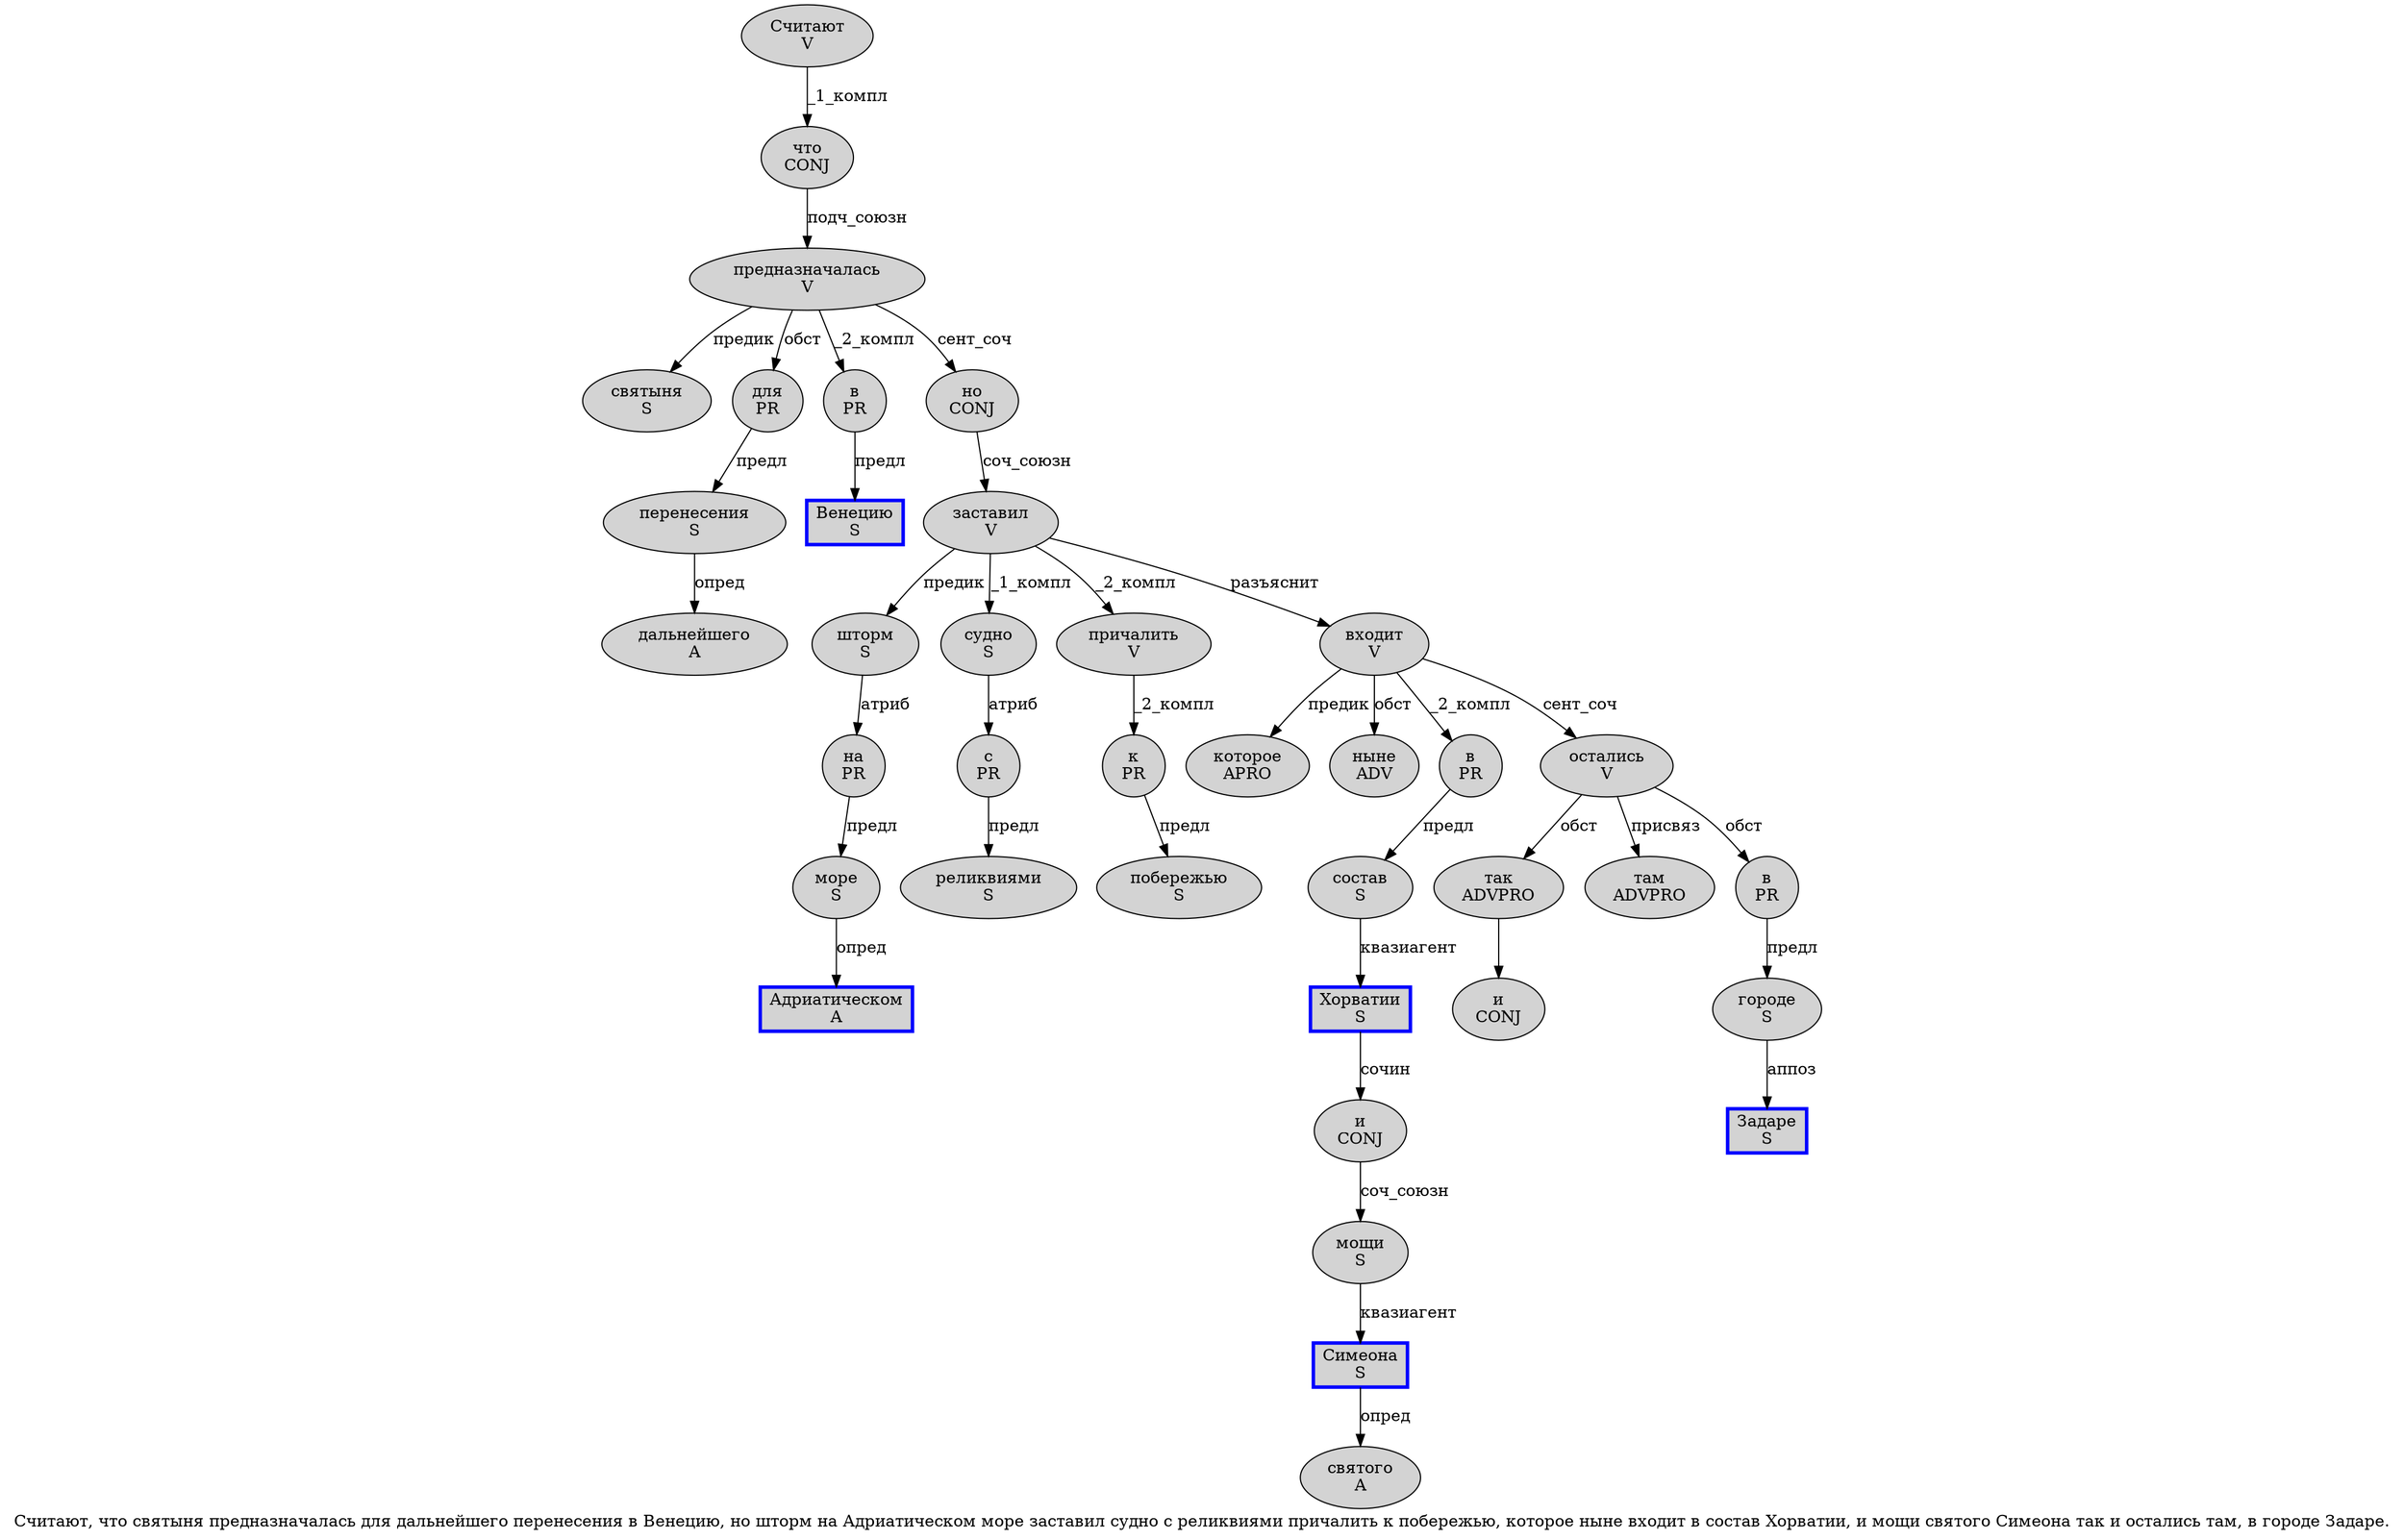 digraph SENTENCE_576 {
	graph [label="Считают, что святыня предназначалась для дальнейшего перенесения в Венецию, но шторм на Адриатическом море заставил судно с реликвиями причалить к побережью, которое ныне входит в состав Хорватии, и мощи святого Симеона так и остались там, в городе Задаре."]
	node [style=filled]
		0 [label="Считают
V" color="" fillcolor=lightgray penwidth=1 shape=ellipse]
		2 [label="что
CONJ" color="" fillcolor=lightgray penwidth=1 shape=ellipse]
		3 [label="святыня
S" color="" fillcolor=lightgray penwidth=1 shape=ellipse]
		4 [label="предназначалась
V" color="" fillcolor=lightgray penwidth=1 shape=ellipse]
		5 [label="для
PR" color="" fillcolor=lightgray penwidth=1 shape=ellipse]
		6 [label="дальнейшего
A" color="" fillcolor=lightgray penwidth=1 shape=ellipse]
		7 [label="перенесения
S" color="" fillcolor=lightgray penwidth=1 shape=ellipse]
		8 [label="в
PR" color="" fillcolor=lightgray penwidth=1 shape=ellipse]
		9 [label="Венецию
S" color=blue fillcolor=lightgray penwidth=3 shape=box]
		11 [label="но
CONJ" color="" fillcolor=lightgray penwidth=1 shape=ellipse]
		12 [label="шторм
S" color="" fillcolor=lightgray penwidth=1 shape=ellipse]
		13 [label="на
PR" color="" fillcolor=lightgray penwidth=1 shape=ellipse]
		14 [label="Адриатическом
A" color=blue fillcolor=lightgray penwidth=3 shape=box]
		15 [label="море
S" color="" fillcolor=lightgray penwidth=1 shape=ellipse]
		16 [label="заставил
V" color="" fillcolor=lightgray penwidth=1 shape=ellipse]
		17 [label="судно
S" color="" fillcolor=lightgray penwidth=1 shape=ellipse]
		18 [label="с
PR" color="" fillcolor=lightgray penwidth=1 shape=ellipse]
		19 [label="реликвиями
S" color="" fillcolor=lightgray penwidth=1 shape=ellipse]
		20 [label="причалить
V" color="" fillcolor=lightgray penwidth=1 shape=ellipse]
		21 [label="к
PR" color="" fillcolor=lightgray penwidth=1 shape=ellipse]
		22 [label="побережью
S" color="" fillcolor=lightgray penwidth=1 shape=ellipse]
		24 [label="которое
APRO" color="" fillcolor=lightgray penwidth=1 shape=ellipse]
		25 [label="ныне
ADV" color="" fillcolor=lightgray penwidth=1 shape=ellipse]
		26 [label="входит
V" color="" fillcolor=lightgray penwidth=1 shape=ellipse]
		27 [label="в
PR" color="" fillcolor=lightgray penwidth=1 shape=ellipse]
		28 [label="состав
S" color="" fillcolor=lightgray penwidth=1 shape=ellipse]
		29 [label="Хорватии
S" color=blue fillcolor=lightgray penwidth=3 shape=box]
		31 [label="и
CONJ" color="" fillcolor=lightgray penwidth=1 shape=ellipse]
		32 [label="мощи
S" color="" fillcolor=lightgray penwidth=1 shape=ellipse]
		33 [label="святого
A" color="" fillcolor=lightgray penwidth=1 shape=ellipse]
		34 [label="Симеона
S" color=blue fillcolor=lightgray penwidth=3 shape=box]
		35 [label="так
ADVPRO" color="" fillcolor=lightgray penwidth=1 shape=ellipse]
		36 [label="и
CONJ" color="" fillcolor=lightgray penwidth=1 shape=ellipse]
		37 [label="остались
V" color="" fillcolor=lightgray penwidth=1 shape=ellipse]
		38 [label="там
ADVPRO" color="" fillcolor=lightgray penwidth=1 shape=ellipse]
		40 [label="в
PR" color="" fillcolor=lightgray penwidth=1 shape=ellipse]
		41 [label="городе
S" color="" fillcolor=lightgray penwidth=1 shape=ellipse]
		42 [label="Задаре
S" color=blue fillcolor=lightgray penwidth=3 shape=box]
			17 -> 18 [label="атриб"]
			35 -> 36
			8 -> 9 [label="предл"]
			31 -> 32 [label="соч_союзн"]
			5 -> 7 [label="предл"]
			4 -> 3 [label="предик"]
			4 -> 5 [label="обст"]
			4 -> 8 [label="_2_компл"]
			4 -> 11 [label="сент_соч"]
			29 -> 31 [label="сочин"]
			12 -> 13 [label="атриб"]
			15 -> 14 [label="опред"]
			18 -> 19 [label="предл"]
			20 -> 21 [label="_2_компл"]
			32 -> 34 [label="квазиагент"]
			0 -> 2 [label="_1_компл"]
			21 -> 22 [label="предл"]
			34 -> 33 [label="опред"]
			7 -> 6 [label="опред"]
			27 -> 28 [label="предл"]
			40 -> 41 [label="предл"]
			2 -> 4 [label="подч_союзн"]
			28 -> 29 [label="квазиагент"]
			37 -> 35 [label="обст"]
			37 -> 38 [label="присвяз"]
			37 -> 40 [label="обст"]
			41 -> 42 [label="аппоз"]
			11 -> 16 [label="соч_союзн"]
			16 -> 12 [label="предик"]
			16 -> 17 [label="_1_компл"]
			16 -> 20 [label="_2_компл"]
			16 -> 26 [label="разъяснит"]
			13 -> 15 [label="предл"]
			26 -> 24 [label="предик"]
			26 -> 25 [label="обст"]
			26 -> 27 [label="_2_компл"]
			26 -> 37 [label="сент_соч"]
}